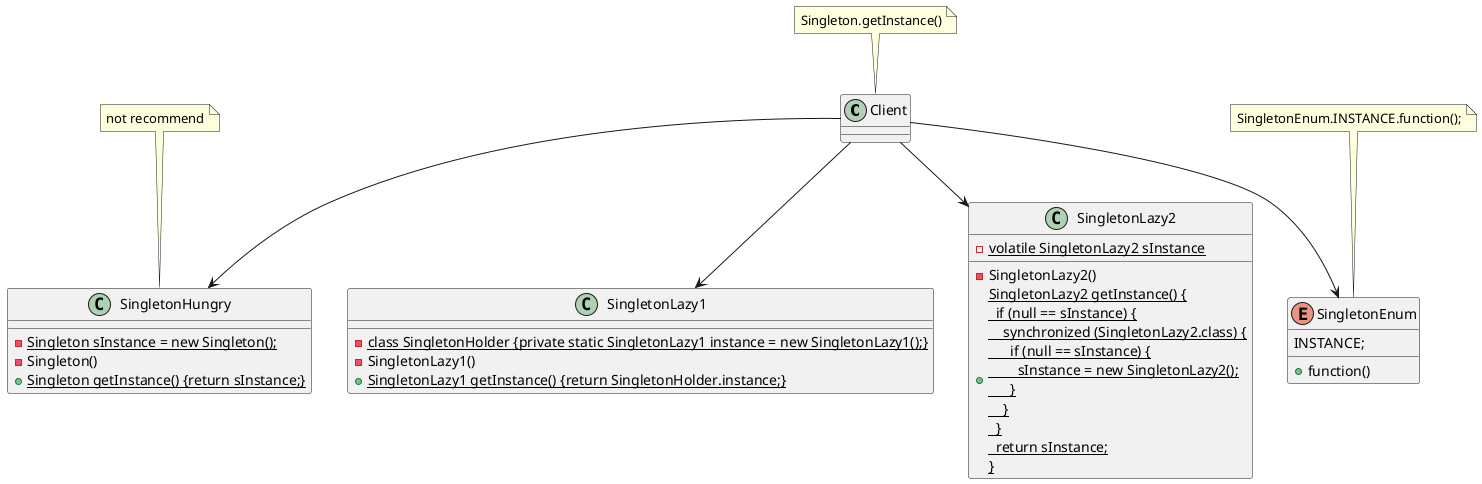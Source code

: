 @startuml

/' -----------------------------------------------------
优点：
    减少内存开销；
    避免对资源的重复占用；
    设置全局的访问点，优化和共享资源访问。

缺点：
    不便于继承或通过接口扩展；
    对测试不利，无法mock对象。

-------------------------------------------------------- '/

class Client{}
note top of Client : Singleton.getInstance()
/' 不推荐：在程序启动时就会创建对象，非常耗内存 '/
class SingletonHungry {
    {static}- Singleton sInstance = new Singleton();
    -Singleton()
    {static}+ Singleton getInstance() {return sInstance;}
}
note top of SingletonHungry : not recommend

/' 推荐1：
    使用类的静态内部类实现的单例模式，既保证了线程安全，又保证了懒加载，也没有加锁的性能消耗；
    因为JVM可以保证多线程并发访问的正确性，也就是一个类的构造方法在多线程环境下可以被正确加载。
 '/
class SingletonLazy1 {
    {static}- class SingletonHolder {private static SingletonLazy1 instance = new SingletonLazy1();}
    - SingletonLazy1()
    {static}+ SingletonLazy1 getInstance() {return SingletonHolder.instance;}
}

/' 推荐2：
    避免了静态方法加锁，静态方法加锁是类锁，所有对这个类的访问都会被阻塞；动态方法或者代码块加锁是对象锁，只有对当前对象访问才会被阻塞；
    volatile会强制保证线程可见性，虽然JVM会尽力保证可见性，但CPU一直繁忙的时候就不能保证了。
'/
class SingletonLazy2 {
    {static}- volatile SingletonLazy2 sInstance
    -SingletonLazy2()
    {static}+ SingletonLazy2 getInstance() {\n  if (null == sInstance) {\n    synchronized (SingletonLazy2.class) {\n      if (null == sInstance) {\n        sInstance = new SingletonLazy2();\n      }\n    }\n  }\n  return sInstance;\n}
}

/' 推荐3：(Effective Java作者推荐)
    枚举单例，线程安全，自由串行化。
'/
enum SingletonEnum {
    INSTANCE;
    + function()
}
note top of SingletonEnum : SingletonEnum.INSTANCE.function();

Client --> SingletonHungry
Client --> SingletonLazy1
Client --> SingletonLazy2
Client --> SingletonEnum

@enduml
